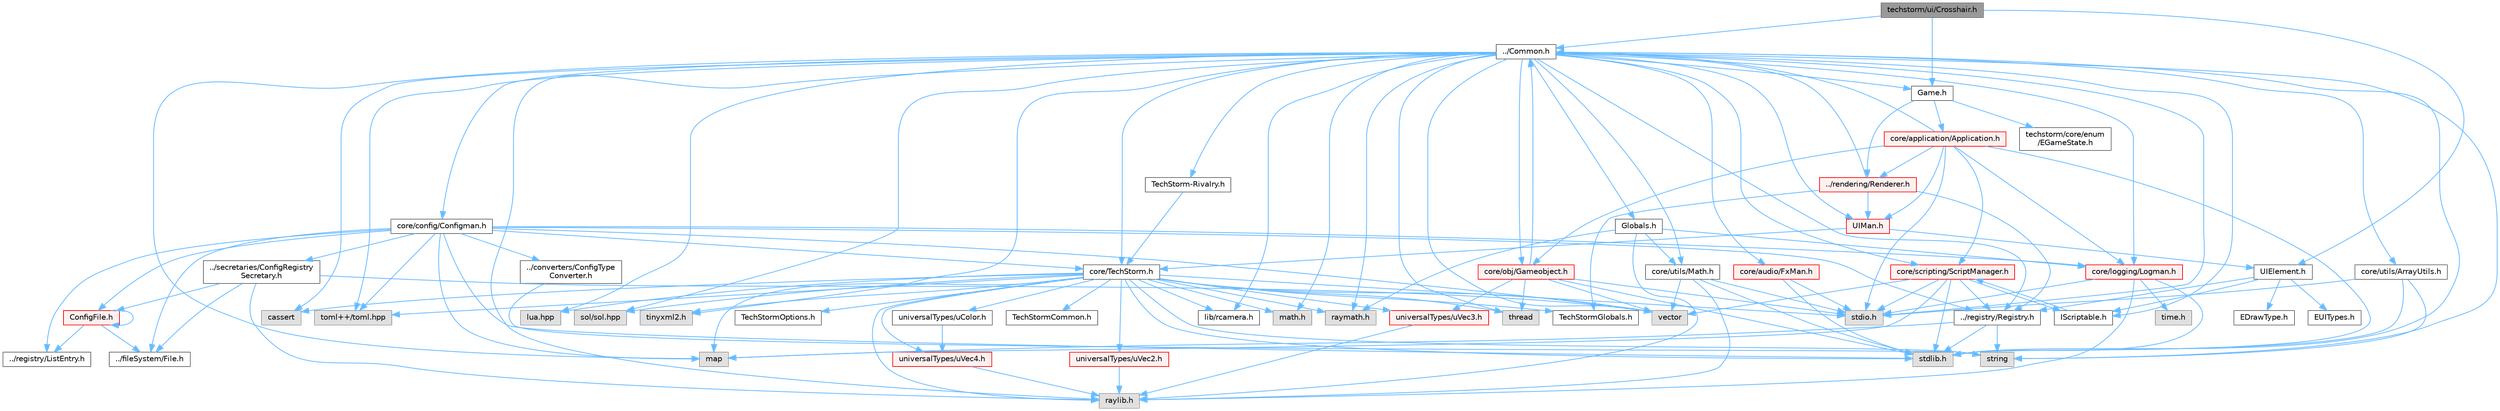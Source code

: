 digraph "techstorm/ui/Crosshair.h"
{
 // LATEX_PDF_SIZE
  bgcolor="transparent";
  edge [fontname=Helvetica,fontsize=10,labelfontname=Helvetica,labelfontsize=10];
  node [fontname=Helvetica,fontsize=10,shape=box,height=0.2,width=0.4];
  Node1 [id="Node000001",label="techstorm/ui/Crosshair.h",height=0.2,width=0.4,color="gray40", fillcolor="grey60", style="filled", fontcolor="black",tooltip=" "];
  Node1 -> Node2 [id="edge1_Node000001_Node000002",color="steelblue1",style="solid",tooltip=" "];
  Node2 [id="Node000002",label="../Common.h",height=0.2,width=0.4,color="grey40", fillcolor="white", style="filled",URL="$_common_8h.html",tooltip=" "];
  Node2 -> Node3 [id="edge2_Node000002_Node000003",color="steelblue1",style="solid",tooltip=" "];
  Node3 [id="Node000003",label="raylib.h",height=0.2,width=0.4,color="grey60", fillcolor="#E0E0E0", style="filled",tooltip=" "];
  Node2 -> Node4 [id="edge3_Node000002_Node000004",color="steelblue1",style="solid",tooltip=" "];
  Node4 [id="Node000004",label="raymath.h",height=0.2,width=0.4,color="grey60", fillcolor="#E0E0E0", style="filled",tooltip=" "];
  Node2 -> Node5 [id="edge4_Node000002_Node000005",color="steelblue1",style="solid",tooltip=" "];
  Node5 [id="Node000005",label="lib/rcamera.h",height=0.2,width=0.4,color="grey40", fillcolor="white", style="filled",URL="$rcamera_8h.html",tooltip=" "];
  Node2 -> Node6 [id="edge5_Node000002_Node000006",color="steelblue1",style="solid",tooltip=" "];
  Node6 [id="Node000006",label="stdio.h",height=0.2,width=0.4,color="grey60", fillcolor="#E0E0E0", style="filled",tooltip=" "];
  Node2 -> Node7 [id="edge6_Node000002_Node000007",color="steelblue1",style="solid",tooltip=" "];
  Node7 [id="Node000007",label="stdlib.h",height=0.2,width=0.4,color="grey60", fillcolor="#E0E0E0", style="filled",tooltip=" "];
  Node2 -> Node8 [id="edge7_Node000002_Node000008",color="steelblue1",style="solid",tooltip=" "];
  Node8 [id="Node000008",label="string",height=0.2,width=0.4,color="grey60", fillcolor="#E0E0E0", style="filled",tooltip=" "];
  Node2 -> Node9 [id="edge8_Node000002_Node000009",color="steelblue1",style="solid",tooltip=" "];
  Node9 [id="Node000009",label="vector",height=0.2,width=0.4,color="grey60", fillcolor="#E0E0E0", style="filled",tooltip=" "];
  Node2 -> Node10 [id="edge9_Node000002_Node000010",color="steelblue1",style="solid",tooltip=" "];
  Node10 [id="Node000010",label="map",height=0.2,width=0.4,color="grey60", fillcolor="#E0E0E0", style="filled",tooltip=" "];
  Node2 -> Node11 [id="edge10_Node000002_Node000011",color="steelblue1",style="solid",tooltip=" "];
  Node11 [id="Node000011",label="thread",height=0.2,width=0.4,color="grey60", fillcolor="#E0E0E0", style="filled",tooltip=" "];
  Node2 -> Node12 [id="edge11_Node000002_Node000012",color="steelblue1",style="solid",tooltip=" "];
  Node12 [id="Node000012",label="math.h",height=0.2,width=0.4,color="grey60", fillcolor="#E0E0E0", style="filled",tooltip=" "];
  Node2 -> Node13 [id="edge12_Node000002_Node000013",color="steelblue1",style="solid",tooltip=" "];
  Node13 [id="Node000013",label="cassert",height=0.2,width=0.4,color="grey60", fillcolor="#E0E0E0", style="filled",tooltip=" "];
  Node2 -> Node14 [id="edge13_Node000002_Node000014",color="steelblue1",style="solid",tooltip=" "];
  Node14 [id="Node000014",label="lua.hpp",height=0.2,width=0.4,color="grey60", fillcolor="#E0E0E0", style="filled",tooltip=" "];
  Node2 -> Node15 [id="edge14_Node000002_Node000015",color="steelblue1",style="solid",tooltip=" "];
  Node15 [id="Node000015",label="sol/sol.hpp",height=0.2,width=0.4,color="grey60", fillcolor="#E0E0E0", style="filled",tooltip=" "];
  Node2 -> Node16 [id="edge15_Node000002_Node000016",color="steelblue1",style="solid",tooltip=" "];
  Node16 [id="Node000016",label="toml++/toml.hpp",height=0.2,width=0.4,color="grey60", fillcolor="#E0E0E0", style="filled",tooltip=" "];
  Node2 -> Node17 [id="edge16_Node000002_Node000017",color="steelblue1",style="solid",tooltip=" "];
  Node17 [id="Node000017",label="tinyxml2.h",height=0.2,width=0.4,color="grey60", fillcolor="#E0E0E0", style="filled",tooltip=" "];
  Node2 -> Node18 [id="edge17_Node000002_Node000018",color="steelblue1",style="solid",tooltip=" "];
  Node18 [id="Node000018",label="Globals.h",height=0.2,width=0.4,color="grey40", fillcolor="white", style="filled",URL="$_globals_8h.html",tooltip=" "];
  Node18 -> Node3 [id="edge18_Node000018_Node000003",color="steelblue1",style="solid",tooltip=" "];
  Node18 -> Node4 [id="edge19_Node000018_Node000004",color="steelblue1",style="solid",tooltip=" "];
  Node18 -> Node19 [id="edge20_Node000018_Node000019",color="steelblue1",style="solid",tooltip=" "];
  Node19 [id="Node000019",label="core/utils/Math.h",height=0.2,width=0.4,color="grey40", fillcolor="white", style="filled",URL="$core_2utils_2_math_8h.html",tooltip=" "];
  Node19 -> Node3 [id="edge21_Node000019_Node000003",color="steelblue1",style="solid",tooltip=" "];
  Node19 -> Node7 [id="edge22_Node000019_Node000007",color="steelblue1",style="solid",tooltip=" "];
  Node19 -> Node6 [id="edge23_Node000019_Node000006",color="steelblue1",style="solid",tooltip=" "];
  Node19 -> Node9 [id="edge24_Node000019_Node000009",color="steelblue1",style="solid",tooltip=" "];
  Node18 -> Node20 [id="edge25_Node000018_Node000020",color="steelblue1",style="solid",tooltip=" "];
  Node20 [id="Node000020",label="core/logging/Logman.h",height=0.2,width=0.4,color="red", fillcolor="#FFF0F0", style="filled",URL="$core_2logging_2_logman_8h.html",tooltip=" "];
  Node20 -> Node6 [id="edge26_Node000020_Node000006",color="steelblue1",style="solid",tooltip=" "];
  Node20 -> Node7 [id="edge27_Node000020_Node000007",color="steelblue1",style="solid",tooltip=" "];
  Node20 -> Node21 [id="edge28_Node000020_Node000021",color="steelblue1",style="solid",tooltip=" "];
  Node21 [id="Node000021",label="time.h",height=0.2,width=0.4,color="grey60", fillcolor="#E0E0E0", style="filled",tooltip=" "];
  Node20 -> Node3 [id="edge29_Node000020_Node000003",color="steelblue1",style="solid",tooltip=" "];
  Node2 -> Node23 [id="edge30_Node000002_Node000023",color="steelblue1",style="solid",tooltip=" "];
  Node23 [id="Node000023",label="core/TechStorm.h",height=0.2,width=0.4,color="grey40", fillcolor="white", style="filled",URL="$_tech_storm_8h.html",tooltip=" "];
  Node23 -> Node24 [id="edge31_Node000023_Node000024",color="steelblue1",style="solid",tooltip=" "];
  Node24 [id="Node000024",label="TechStormOptions.h",height=0.2,width=0.4,color="grey40", fillcolor="white", style="filled",URL="$_tech_storm_options_8h.html",tooltip=" "];
  Node23 -> Node25 [id="edge32_Node000023_Node000025",color="steelblue1",style="solid",tooltip=" "];
  Node25 [id="Node000025",label="TechStormCommon.h",height=0.2,width=0.4,color="grey40", fillcolor="white", style="filled",URL="$_tech_storm_common_8h.html",tooltip=" "];
  Node23 -> Node26 [id="edge33_Node000023_Node000026",color="steelblue1",style="solid",tooltip=" "];
  Node26 [id="Node000026",label="TechStormGlobals.h",height=0.2,width=0.4,color="grey40", fillcolor="white", style="filled",URL="$_tech_storm_globals_8h.html",tooltip=" "];
  Node23 -> Node3 [id="edge34_Node000023_Node000003",color="steelblue1",style="solid",tooltip=" "];
  Node23 -> Node4 [id="edge35_Node000023_Node000004",color="steelblue1",style="solid",tooltip=" "];
  Node23 -> Node5 [id="edge36_Node000023_Node000005",color="steelblue1",style="solid",tooltip=" "];
  Node23 -> Node6 [id="edge37_Node000023_Node000006",color="steelblue1",style="solid",tooltip=" "];
  Node23 -> Node7 [id="edge38_Node000023_Node000007",color="steelblue1",style="solid",tooltip=" "];
  Node23 -> Node9 [id="edge39_Node000023_Node000009",color="steelblue1",style="solid",tooltip=" "];
  Node23 -> Node8 [id="edge40_Node000023_Node000008",color="steelblue1",style="solid",tooltip=" "];
  Node23 -> Node10 [id="edge41_Node000023_Node000010",color="steelblue1",style="solid",tooltip=" "];
  Node23 -> Node11 [id="edge42_Node000023_Node000011",color="steelblue1",style="solid",tooltip=" "];
  Node23 -> Node12 [id="edge43_Node000023_Node000012",color="steelblue1",style="solid",tooltip=" "];
  Node23 -> Node13 [id="edge44_Node000023_Node000013",color="steelblue1",style="solid",tooltip=" "];
  Node23 -> Node14 [id="edge45_Node000023_Node000014",color="steelblue1",style="solid",tooltip=" "];
  Node23 -> Node15 [id="edge46_Node000023_Node000015",color="steelblue1",style="solid",tooltip=" "];
  Node23 -> Node16 [id="edge47_Node000023_Node000016",color="steelblue1",style="solid",tooltip=" "];
  Node23 -> Node17 [id="edge48_Node000023_Node000017",color="steelblue1",style="solid",tooltip=" "];
  Node23 -> Node27 [id="edge49_Node000023_Node000027",color="steelblue1",style="solid",tooltip=" "];
  Node27 [id="Node000027",label="universalTypes/uVec2.h",height=0.2,width=0.4,color="red", fillcolor="#FFF0F0", style="filled",URL="$u_vec2_8h.html",tooltip=" "];
  Node27 -> Node3 [id="edge50_Node000027_Node000003",color="steelblue1",style="solid",tooltip=" "];
  Node23 -> Node29 [id="edge51_Node000023_Node000029",color="steelblue1",style="solid",tooltip=" "];
  Node29 [id="Node000029",label="universalTypes/uVec3.h",height=0.2,width=0.4,color="red", fillcolor="#FFF0F0", style="filled",URL="$u_vec3_8h.html",tooltip=" "];
  Node29 -> Node3 [id="edge52_Node000029_Node000003",color="steelblue1",style="solid",tooltip=" "];
  Node23 -> Node31 [id="edge53_Node000023_Node000031",color="steelblue1",style="solid",tooltip=" "];
  Node31 [id="Node000031",label="universalTypes/uVec4.h",height=0.2,width=0.4,color="red", fillcolor="#FFF0F0", style="filled",URL="$u_vec4_8h.html",tooltip=" "];
  Node31 -> Node3 [id="edge54_Node000031_Node000003",color="steelblue1",style="solid",tooltip=" "];
  Node23 -> Node32 [id="edge55_Node000023_Node000032",color="steelblue1",style="solid",tooltip=" "];
  Node32 [id="Node000032",label="universalTypes/uColor.h",height=0.2,width=0.4,color="grey40", fillcolor="white", style="filled",URL="$u_color_8h.html",tooltip=" "];
  Node32 -> Node31 [id="edge56_Node000032_Node000031",color="steelblue1",style="solid",tooltip=" "];
  Node2 -> Node33 [id="edge57_Node000002_Node000033",color="steelblue1",style="solid",tooltip=" "];
  Node33 [id="Node000033",label="core/config/Configman.h",height=0.2,width=0.4,color="grey40", fillcolor="white", style="filled",URL="$core_2config_2_configman_8h.html",tooltip=" "];
  Node33 -> Node23 [id="edge58_Node000033_Node000023",color="steelblue1",style="solid",tooltip=" "];
  Node33 -> Node34 [id="edge59_Node000033_Node000034",color="steelblue1",style="solid",tooltip=" "];
  Node34 [id="Node000034",label="../fileSystem/File.h",height=0.2,width=0.4,color="grey40", fillcolor="white", style="filled",URL="$core_2file_system_2_file_8h.html",tooltip=" "];
  Node33 -> Node35 [id="edge60_Node000033_Node000035",color="steelblue1",style="solid",tooltip=" "];
  Node35 [id="Node000035",label="ConfigFile.h",height=0.2,width=0.4,color="red", fillcolor="#FFF0F0", style="filled",URL="$core_2config_2_config_file_8h.html",tooltip=" "];
  Node35 -> Node35 [id="edge61_Node000035_Node000035",color="steelblue1",style="solid",tooltip=" "];
  Node35 -> Node58 [id="edge62_Node000035_Node000058",color="steelblue1",style="solid",tooltip=" "];
  Node58 [id="Node000058",label="../registry/ListEntry.h",height=0.2,width=0.4,color="grey40", fillcolor="white", style="filled",URL="$core_2registry_2_list_entry_8h.html",tooltip=" "];
  Node35 -> Node34 [id="edge63_Node000035_Node000034",color="steelblue1",style="solid",tooltip=" "];
  Node33 -> Node59 [id="edge64_Node000033_Node000059",color="steelblue1",style="solid",tooltip=" "];
  Node59 [id="Node000059",label="../converters/ConfigType\lConverter.h",height=0.2,width=0.4,color="grey40", fillcolor="white", style="filled",URL="$core_2converters_2_config_type_converter_8h.html",tooltip=" "];
  Node59 -> Node8 [id="edge65_Node000059_Node000008",color="steelblue1",style="solid",tooltip=" "];
  Node33 -> Node60 [id="edge66_Node000033_Node000060",color="steelblue1",style="solid",tooltip=" "];
  Node60 [id="Node000060",label="../secretaries/ConfigRegistry\lSecretary.h",height=0.2,width=0.4,color="grey40", fillcolor="white", style="filled",URL="$core_2secretaries_2_config_registry_secretary_8h.html",tooltip=" "];
  Node60 -> Node3 [id="edge67_Node000060_Node000003",color="steelblue1",style="solid",tooltip=" "];
  Node60 -> Node9 [id="edge68_Node000060_Node000009",color="steelblue1",style="solid",tooltip=" "];
  Node60 -> Node34 [id="edge69_Node000060_Node000034",color="steelblue1",style="solid",tooltip=" "];
  Node60 -> Node35 [id="edge70_Node000060_Node000035",color="steelblue1",style="solid",tooltip=" "];
  Node33 -> Node58 [id="edge71_Node000033_Node000058",color="steelblue1",style="solid",tooltip=" "];
  Node33 -> Node20 [id="edge72_Node000033_Node000020",color="steelblue1",style="solid",tooltip=" "];
  Node33 -> Node61 [id="edge73_Node000033_Node000061",color="steelblue1",style="solid",tooltip=" "];
  Node61 [id="Node000061",label="../registry/Registry.h",height=0.2,width=0.4,color="grey40", fillcolor="white", style="filled",URL="$core_2registry_2_registry_8h.html",tooltip=" "];
  Node61 -> Node7 [id="edge74_Node000061_Node000007",color="steelblue1",style="solid",tooltip=" "];
  Node61 -> Node10 [id="edge75_Node000061_Node000010",color="steelblue1",style="solid",tooltip=" "];
  Node61 -> Node8 [id="edge76_Node000061_Node000008",color="steelblue1",style="solid",tooltip=" "];
  Node33 -> Node16 [id="edge77_Node000033_Node000016",color="steelblue1",style="solid",tooltip=" "];
  Node33 -> Node9 [id="edge78_Node000033_Node000009",color="steelblue1",style="solid",tooltip=" "];
  Node33 -> Node7 [id="edge79_Node000033_Node000007",color="steelblue1",style="solid",tooltip=" "];
  Node33 -> Node10 [id="edge80_Node000033_Node000010",color="steelblue1",style="solid",tooltip=" "];
  Node2 -> Node20 [id="edge81_Node000002_Node000020",color="steelblue1",style="solid",tooltip=" "];
  Node2 -> Node62 [id="edge82_Node000002_Node000062",color="steelblue1",style="solid",tooltip=" "];
  Node62 [id="Node000062",label="core/obj/Gameobject.h",height=0.2,width=0.4,color="red", fillcolor="#FFF0F0", style="filled",URL="$core_2obj_2_gameobject_8h.html",tooltip=" "];
  Node62 -> Node2 [id="edge83_Node000062_Node000002",color="steelblue1",style="solid",tooltip=" "];
  Node62 -> Node29 [id="edge84_Node000062_Node000029",color="steelblue1",style="solid",tooltip=" "];
  Node62 -> Node6 [id="edge85_Node000062_Node000006",color="steelblue1",style="solid",tooltip=" "];
  Node62 -> Node7 [id="edge86_Node000062_Node000007",color="steelblue1",style="solid",tooltip=" "];
  Node62 -> Node9 [id="edge87_Node000062_Node000009",color="steelblue1",style="solid",tooltip=" "];
  Node62 -> Node11 [id="edge88_Node000062_Node000011",color="steelblue1",style="solid",tooltip=" "];
  Node2 -> Node19 [id="edge89_Node000002_Node000019",color="steelblue1",style="solid",tooltip=" "];
  Node2 -> Node61 [id="edge90_Node000002_Node000061",color="steelblue1",style="solid",tooltip=" "];
  Node2 -> Node67 [id="edge91_Node000002_Node000067",color="steelblue1",style="solid",tooltip=" "];
  Node67 [id="Node000067",label="core/scripting/ScriptManager.h",height=0.2,width=0.4,color="red", fillcolor="#FFF0F0", style="filled",URL="$core_2scripting_2_script_manager_8h.html",tooltip=" "];
  Node67 -> Node6 [id="edge92_Node000067_Node000006",color="steelblue1",style="solid",tooltip=" "];
  Node67 -> Node7 [id="edge93_Node000067_Node000007",color="steelblue1",style="solid",tooltip=" "];
  Node67 -> Node9 [id="edge94_Node000067_Node000009",color="steelblue1",style="solid",tooltip=" "];
  Node67 -> Node10 [id="edge95_Node000067_Node000010",color="steelblue1",style="solid",tooltip=" "];
  Node67 -> Node68 [id="edge96_Node000067_Node000068",color="steelblue1",style="solid",tooltip=" "];
  Node68 [id="Node000068",label="IScriptable.h",height=0.2,width=0.4,color="grey40", fillcolor="white", style="filled",URL="$core_2scripting_2_i_scriptable_8h.html",tooltip=" "];
  Node68 -> Node67 [id="edge97_Node000068_Node000067",color="steelblue1",style="solid",tooltip=" "];
  Node67 -> Node61 [id="edge98_Node000067_Node000061",color="steelblue1",style="solid",tooltip=" "];
  Node2 -> Node68 [id="edge99_Node000002_Node000068",color="steelblue1",style="solid",tooltip=" "];
  Node2 -> Node75 [id="edge100_Node000002_Node000075",color="steelblue1",style="solid",tooltip=" "];
  Node75 [id="Node000075",label="core/utils/ArrayUtils.h",height=0.2,width=0.4,color="grey40", fillcolor="white", style="filled",URL="$core_2utils_2_array_utils_8h.html",tooltip=" "];
  Node75 -> Node6 [id="edge101_Node000075_Node000006",color="steelblue1",style="solid",tooltip=" "];
  Node75 -> Node7 [id="edge102_Node000075_Node000007",color="steelblue1",style="solid",tooltip=" "];
  Node75 -> Node8 [id="edge103_Node000075_Node000008",color="steelblue1",style="solid",tooltip=" "];
  Node2 -> Node76 [id="edge104_Node000002_Node000076",color="steelblue1",style="solid",tooltip=" "];
  Node76 [id="Node000076",label="core/audio/FxMan.h",height=0.2,width=0.4,color="red", fillcolor="#FFF0F0", style="filled",URL="$core_2audio_2_fx_man_8h.html",tooltip=" "];
  Node76 -> Node7 [id="edge105_Node000076_Node000007",color="steelblue1",style="solid",tooltip=" "];
  Node76 -> Node6 [id="edge106_Node000076_Node000006",color="steelblue1",style="solid",tooltip=" "];
  Node2 -> Node80 [id="edge107_Node000002_Node000080",color="steelblue1",style="solid",tooltip=" "];
  Node80 [id="Node000080",label="UIMan.h",height=0.2,width=0.4,color="red", fillcolor="#FFF0F0", style="filled",URL="$core_2ui_2_u_i_man_8h.html",tooltip=" "];
  Node80 -> Node23 [id="edge108_Node000080_Node000023",color="steelblue1",style="solid",tooltip=" "];
  Node80 -> Node82 [id="edge109_Node000080_Node000082",color="steelblue1",style="solid",tooltip=" "];
  Node82 [id="Node000082",label="UIElement.h",height=0.2,width=0.4,color="grey40", fillcolor="white", style="filled",URL="$core_2ui_2_u_i_element_8h.html",tooltip=" "];
  Node82 -> Node68 [id="edge110_Node000082_Node000068",color="steelblue1",style="solid",tooltip=" "];
  Node82 -> Node61 [id="edge111_Node000082_Node000061",color="steelblue1",style="solid",tooltip=" "];
  Node82 -> Node83 [id="edge112_Node000082_Node000083",color="steelblue1",style="solid",tooltip=" "];
  Node83 [id="Node000083",label="EUITypes.h",height=0.2,width=0.4,color="grey40", fillcolor="white", style="filled",URL="$core_2ui_2_e_u_i_types_8h.html",tooltip=" "];
  Node82 -> Node84 [id="edge113_Node000082_Node000084",color="steelblue1",style="solid",tooltip=" "];
  Node84 [id="Node000084",label="EDrawType.h",height=0.2,width=0.4,color="grey40", fillcolor="white", style="filled",URL="$core_2ui_2_e_draw_type_8h.html",tooltip=" "];
  Node2 -> Node86 [id="edge114_Node000002_Node000086",color="steelblue1",style="solid",tooltip=" "];
  Node86 [id="Node000086",label="TechStorm-Rivalry.h",height=0.2,width=0.4,color="grey40", fillcolor="white", style="filled",URL="$techstorm-rivalry_8h.html",tooltip=" "];
  Node86 -> Node23 [id="edge115_Node000086_Node000023",color="steelblue1",style="solid",tooltip=" "];
  Node2 -> Node87 [id="edge116_Node000002_Node000087",color="steelblue1",style="solid",tooltip=" "];
  Node87 [id="Node000087",label="Game.h",height=0.2,width=0.4,color="grey40", fillcolor="white", style="filled",URL="$_game_8h.html",tooltip=" "];
  Node87 -> Node88 [id="edge117_Node000087_Node000088",color="steelblue1",style="solid",tooltip=" "];
  Node88 [id="Node000088",label="core/application/Application.h",height=0.2,width=0.4,color="red", fillcolor="#FFF0F0", style="filled",URL="$core_2application_2_application_8h.html",tooltip=" "];
  Node88 -> Node2 [id="edge118_Node000088_Node000002",color="steelblue1",style="solid",tooltip=" "];
  Node88 -> Node67 [id="edge119_Node000088_Node000067",color="steelblue1",style="solid",tooltip=" "];
  Node88 -> Node80 [id="edge120_Node000088_Node000080",color="steelblue1",style="solid",tooltip=" "];
  Node88 -> Node62 [id="edge121_Node000088_Node000062",color="steelblue1",style="solid",tooltip=" "];
  Node88 -> Node20 [id="edge122_Node000088_Node000020",color="steelblue1",style="solid",tooltip=" "];
  Node88 -> Node120 [id="edge123_Node000088_Node000120",color="steelblue1",style="solid",tooltip=" "];
  Node120 [id="Node000120",label="../rendering/Renderer.h",height=0.2,width=0.4,color="red", fillcolor="#FFF0F0", style="filled",URL="$core_2rendering_2_renderer_8h.html",tooltip=" "];
  Node120 -> Node2 [id="edge124_Node000120_Node000002",color="steelblue1",style="solid",tooltip=" "];
  Node120 -> Node26 [id="edge125_Node000120_Node000026",color="steelblue1",style="solid",tooltip=" "];
  Node120 -> Node61 [id="edge126_Node000120_Node000061",color="steelblue1",style="solid",tooltip=" "];
  Node120 -> Node80 [id="edge127_Node000120_Node000080",color="steelblue1",style="solid",tooltip=" "];
  Node88 -> Node7 [id="edge128_Node000088_Node000007",color="steelblue1",style="solid",tooltip=" "];
  Node88 -> Node6 [id="edge129_Node000088_Node000006",color="steelblue1",style="solid",tooltip=" "];
  Node87 -> Node120 [id="edge130_Node000087_Node000120",color="steelblue1",style="solid",tooltip=" "];
  Node87 -> Node122 [id="edge131_Node000087_Node000122",color="steelblue1",style="solid",tooltip=" "];
  Node122 [id="Node000122",label="techstorm/core/enum\l/EGameState.h",height=0.2,width=0.4,color="grey40", fillcolor="white", style="filled",URL="$core_2enum_2_e_game_state_8h.html",tooltip=" "];
  Node1 -> Node82 [id="edge132_Node000001_Node000082",color="steelblue1",style="solid",tooltip=" "];
  Node1 -> Node87 [id="edge133_Node000001_Node000087",color="steelblue1",style="solid",tooltip=" "];
}
